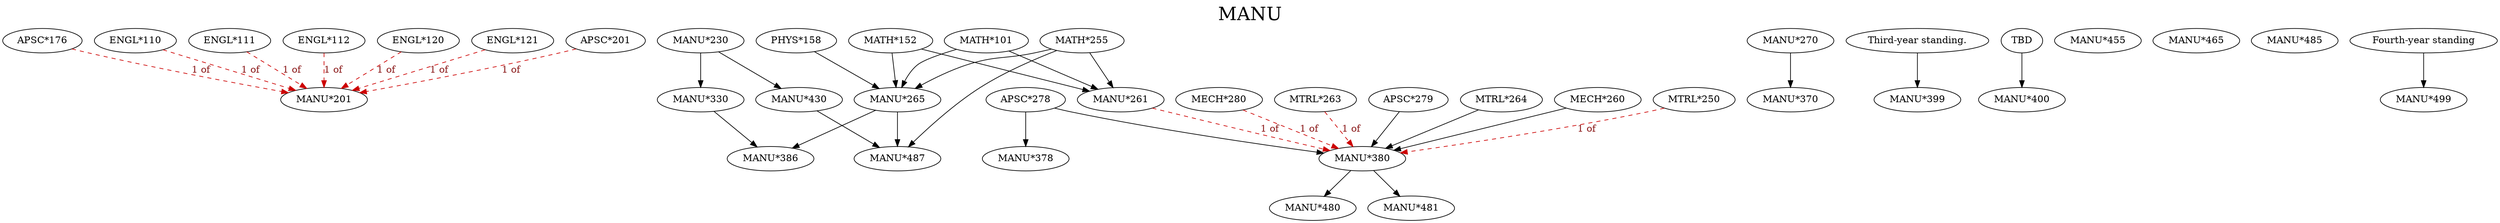 digraph MANU {
labelloc = "t";
label = "MANU"
fontsize = 27;
"APSC*176" -> "MANU*201" [style=dashed] [label="1 of", fontcolor=firebrick4] [color=red3]
"ENGL*110" -> "MANU*201" [style=dashed] [label="1 of", fontcolor=firebrick4] [color=red3]
"ENGL*111" -> "MANU*201" [style=dashed] [label="1 of", fontcolor=firebrick4] [color=red3]
"ENGL*112" -> "MANU*201" [style=dashed] [label="1 of", fontcolor=firebrick4] [color=red3]
"ENGL*120" -> "MANU*201" [style=dashed] [label="1 of", fontcolor=firebrick4] [color=red3]
"ENGL*121" -> "MANU*201" [style=dashed] [label="1 of", fontcolor=firebrick4] [color=red3]
"APSC*201" -> "MANU*201" [style=dashed] [label="1 of", fontcolor=firebrick4] [color=red3]
"MANU*230"
"MATH*101" -> "MANU*261"
"MATH*152" -> "MANU*261"
"MATH*255" -> "MANU*261"
"MATH*101" -> "MANU*265"
"MATH*152" -> "MANU*265"
"PHYS*158" -> "MANU*265"
"MATH*255" -> "MANU*265"
"MANU*270"
"MANU*230" -> "MANU*330" [style=solid]
"MANU*270" -> "MANU*370" [style=solid]
"APSC*278" -> "MANU*378" [style=solid]
"APSC*278" -> "MANU*380"
"APSC*279" -> "MANU*380"
"MTRL*264" -> "MANU*380"
"MECH*260" -> "MANU*380"
"MANU*261" -> "MANU*380" [style=dashed] [label="1 of", fontcolor=firebrick4] [color=red3]
"MTRL*250" -> "MANU*380" [style=dashed] [label="1 of", fontcolor=firebrick4] [color=red3]
"MECH*280" -> "MANU*380" [style=dashed] [label="1 of", fontcolor=firebrick4] [color=red3]
"MTRL*263" -> "MANU*380" [style=dashed] [label="1 of", fontcolor=firebrick4] [color=red3]
"MANU*265" -> "MANU*386"
"MANU*330" -> "MANU*386"
"Third-year standing." -> "MANU*399" [style=solid]
"TBD" -> "MANU*400" [style=solid]
"MANU*230" -> "MANU*430" [style=solid]
"MANU*455"
"MANU*465"
"MANU*380" -> "MANU*480" [style=solid]
"MANU*380" -> "MANU*481" [style=solid]
"MANU*485"
"MANU*265" -> "MANU*487"
"MATH*255" -> "MANU*487"
"MANU*430" -> "MANU*487"
"Fourth-year standing" -> "MANU*499" [style=solid]
}
